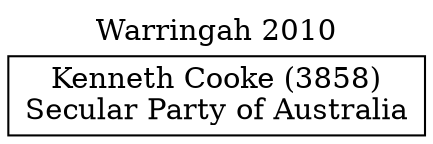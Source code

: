 // House preference flow
digraph "Kenneth Cooke (3858)_Warringah_2010" {
	graph [label="Warringah 2010" labelloc=t mclimit=10]
	node [shape=box]
	"Kenneth Cooke (3858)" [label="Kenneth Cooke (3858)
Secular Party of Australia"]
}
